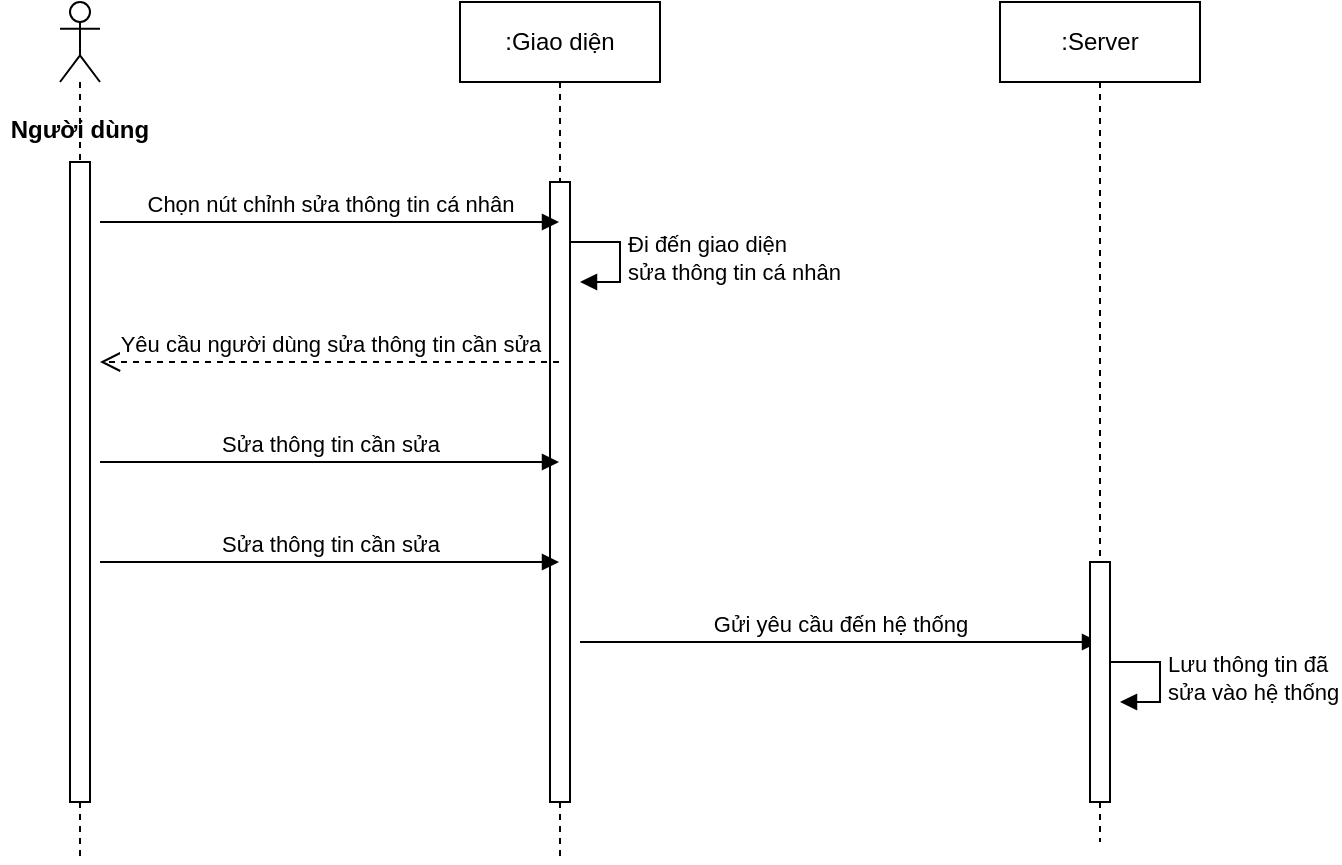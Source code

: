 <mxfile version="14.1.3" type="github">
  <diagram id="kgpKYQtTHZ0yAKxKKP6v" name="Page-1">
    <mxGraphModel dx="1038" dy="580" grid="1" gridSize="10" guides="1" tooltips="1" connect="1" arrows="1" fold="1" page="1" pageScale="1" pageWidth="850" pageHeight="1100" math="0" shadow="0">
      <root>
        <mxCell id="0" />
        <mxCell id="1" parent="0" />
        <mxCell id="Tb57O-mo4cAXQ8m7ZV6y-1" value="" style="shape=umlLifeline;participant=umlActor;perimeter=lifelinePerimeter;whiteSpace=wrap;html=1;container=1;collapsible=0;recursiveResize=0;verticalAlign=top;spacingTop=36;outlineConnect=0;" vertex="1" parent="1">
          <mxGeometry x="170" y="40" width="20" height="430" as="geometry" />
        </mxCell>
        <mxCell id="Tb57O-mo4cAXQ8m7ZV6y-5" value="" style="html=1;points=[];perimeter=orthogonalPerimeter;" vertex="1" parent="Tb57O-mo4cAXQ8m7ZV6y-1">
          <mxGeometry x="5" y="80" width="10" height="320" as="geometry" />
        </mxCell>
        <mxCell id="Tb57O-mo4cAXQ8m7ZV6y-2" value=":Giao diện" style="shape=umlLifeline;perimeter=lifelinePerimeter;whiteSpace=wrap;html=1;container=1;collapsible=0;recursiveResize=0;outlineConnect=0;" vertex="1" parent="1">
          <mxGeometry x="370" y="40" width="100" height="430" as="geometry" />
        </mxCell>
        <mxCell id="Tb57O-mo4cAXQ8m7ZV6y-6" value="" style="html=1;points=[];perimeter=orthogonalPerimeter;" vertex="1" parent="Tb57O-mo4cAXQ8m7ZV6y-2">
          <mxGeometry x="45" y="90" width="10" height="310" as="geometry" />
        </mxCell>
        <mxCell id="Tb57O-mo4cAXQ8m7ZV6y-10" value="Đi đến giao diện&amp;nbsp;&lt;br&gt;sửa thông tin cá nhân" style="edgeStyle=orthogonalEdgeStyle;html=1;align=left;spacingLeft=2;endArrow=block;rounded=0;entryX=1;entryY=0;" edge="1" parent="Tb57O-mo4cAXQ8m7ZV6y-2">
          <mxGeometry relative="1" as="geometry">
            <mxPoint x="55" y="120" as="sourcePoint" />
            <Array as="points">
              <mxPoint x="80" y="120" />
            </Array>
            <mxPoint x="60" y="140" as="targetPoint" />
          </mxGeometry>
        </mxCell>
        <mxCell id="Tb57O-mo4cAXQ8m7ZV6y-15" value="Gửi yêu cầu đến hệ thống" style="html=1;verticalAlign=bottom;endArrow=block;" edge="1" parent="Tb57O-mo4cAXQ8m7ZV6y-2" target="Tb57O-mo4cAXQ8m7ZV6y-3">
          <mxGeometry width="80" relative="1" as="geometry">
            <mxPoint x="60" y="320" as="sourcePoint" />
            <mxPoint x="140" y="320" as="targetPoint" />
          </mxGeometry>
        </mxCell>
        <mxCell id="Tb57O-mo4cAXQ8m7ZV6y-3" value=":Server" style="shape=umlLifeline;perimeter=lifelinePerimeter;whiteSpace=wrap;html=1;container=1;collapsible=0;recursiveResize=0;outlineConnect=0;" vertex="1" parent="1">
          <mxGeometry x="640" y="40" width="100" height="420" as="geometry" />
        </mxCell>
        <mxCell id="Tb57O-mo4cAXQ8m7ZV6y-14" value="" style="html=1;points=[];perimeter=orthogonalPerimeter;" vertex="1" parent="Tb57O-mo4cAXQ8m7ZV6y-3">
          <mxGeometry x="45" y="280" width="10" height="120" as="geometry" />
        </mxCell>
        <mxCell id="Tb57O-mo4cAXQ8m7ZV6y-17" value="Lưu thông tin đã&lt;br&gt;sửa vào hệ thống" style="edgeStyle=orthogonalEdgeStyle;html=1;align=left;spacingLeft=2;endArrow=block;rounded=0;entryX=1;entryY=0;" edge="1" parent="Tb57O-mo4cAXQ8m7ZV6y-3">
          <mxGeometry relative="1" as="geometry">
            <mxPoint x="55" y="330" as="sourcePoint" />
            <Array as="points">
              <mxPoint x="80" y="330" />
            </Array>
            <mxPoint x="60" y="350" as="targetPoint" />
          </mxGeometry>
        </mxCell>
        <mxCell id="Tb57O-mo4cAXQ8m7ZV6y-4" value="Người dùng" style="text;align=center;fontStyle=1;verticalAlign=middle;spacingLeft=3;spacingRight=3;strokeColor=none;rotatable=0;points=[[0,0.5],[1,0.5]];portConstraint=eastwest;" vertex="1" parent="1">
          <mxGeometry x="140" y="90" width="80" height="26" as="geometry" />
        </mxCell>
        <mxCell id="Tb57O-mo4cAXQ8m7ZV6y-8" value="Chọn nút chỉnh sửa thông tin cá nhân" style="html=1;verticalAlign=bottom;endArrow=block;" edge="1" parent="1" target="Tb57O-mo4cAXQ8m7ZV6y-2">
          <mxGeometry width="80" relative="1" as="geometry">
            <mxPoint x="190" y="150" as="sourcePoint" />
            <mxPoint x="270" y="150" as="targetPoint" />
          </mxGeometry>
        </mxCell>
        <mxCell id="Tb57O-mo4cAXQ8m7ZV6y-11" value="Yêu cầu người dùng sửa thông tin cần sửa" style="html=1;verticalAlign=bottom;endArrow=open;dashed=1;endSize=8;" edge="1" parent="1" source="Tb57O-mo4cAXQ8m7ZV6y-2">
          <mxGeometry relative="1" as="geometry">
            <mxPoint x="270" y="220" as="sourcePoint" />
            <mxPoint x="190" y="220" as="targetPoint" />
          </mxGeometry>
        </mxCell>
        <mxCell id="Tb57O-mo4cAXQ8m7ZV6y-12" value="Sửa thông tin cần sửa" style="html=1;verticalAlign=bottom;endArrow=block;" edge="1" parent="1" target="Tb57O-mo4cAXQ8m7ZV6y-2">
          <mxGeometry width="80" relative="1" as="geometry">
            <mxPoint x="190" y="270" as="sourcePoint" />
            <mxPoint x="270" y="270" as="targetPoint" />
          </mxGeometry>
        </mxCell>
        <mxCell id="Tb57O-mo4cAXQ8m7ZV6y-13" value="Sửa thông tin cần sửa" style="html=1;verticalAlign=bottom;endArrow=block;" edge="1" parent="1" target="Tb57O-mo4cAXQ8m7ZV6y-2">
          <mxGeometry width="80" relative="1" as="geometry">
            <mxPoint x="190" y="320" as="sourcePoint" />
            <mxPoint x="270" y="320" as="targetPoint" />
          </mxGeometry>
        </mxCell>
      </root>
    </mxGraphModel>
  </diagram>
</mxfile>
